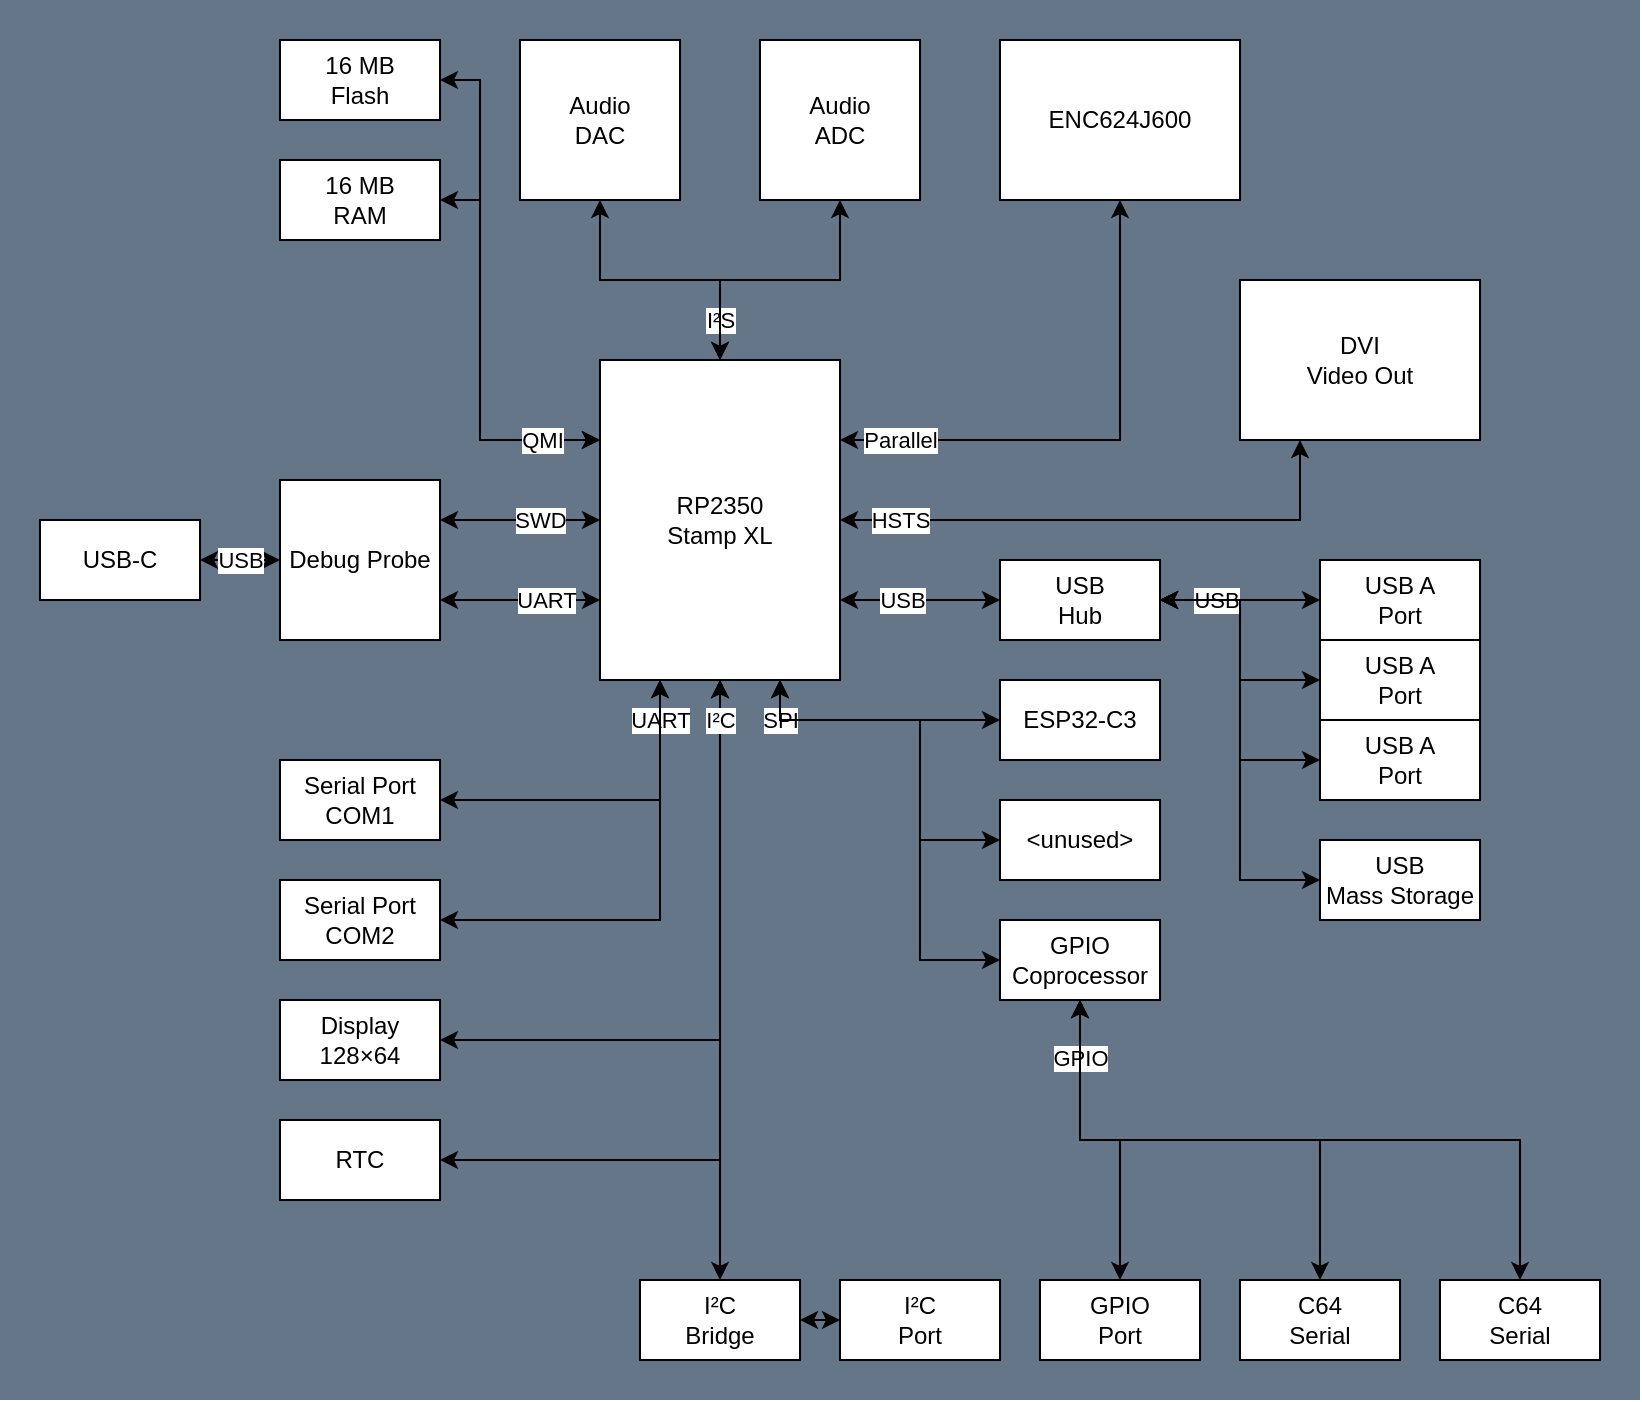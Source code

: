 <mxfile>
    <diagram id="f3CosA6povK-PhNf1Wju" name="Page-1">
        <mxGraphModel dx="2188" dy="1643" grid="1" gridSize="10" guides="1" tooltips="1" connect="1" arrows="1" fold="1" page="1" pageScale="1" pageWidth="827" pageHeight="1169" math="0" shadow="0">
            <root>
                <mxCell id="0"/>
                <mxCell id="1" parent="0"/>
                <mxCell id="80" value="" style="rounded=0;whiteSpace=wrap;html=1;fillColor=#647687;fontColor=#ffffff;strokeColor=none;" vertex="1" parent="1">
                    <mxGeometry x="-340" y="-140" width="820" height="700" as="geometry"/>
                </mxCell>
                <mxCell id="9" style="edgeStyle=orthogonalEdgeStyle;html=1;entryX=0;entryY=0.5;entryDx=0;entryDy=0;startArrow=classic;startFill=1;rounded=0;exitX=0.75;exitY=1;exitDx=0;exitDy=0;" edge="1" parent="1" source="2" target="8">
                    <mxGeometry relative="1" as="geometry">
                        <Array as="points">
                            <mxPoint x="50" y="220"/>
                            <mxPoint x="120" y="220"/>
                            <mxPoint x="120" y="280"/>
                        </Array>
                    </mxGeometry>
                </mxCell>
                <mxCell id="13" value="SPI" style="edgeLabel;html=1;align=center;verticalAlign=middle;resizable=0;points=[];" vertex="1" connectable="0" parent="9">
                    <mxGeometry x="0.318" relative="1" as="geometry">
                        <mxPoint x="-70" y="-35" as="offset"/>
                    </mxGeometry>
                </mxCell>
                <mxCell id="11" style="edgeStyle=orthogonalEdgeStyle;html=1;exitX=0.75;exitY=1;exitDx=0;exitDy=0;startArrow=classic;startFill=1;rounded=0;entryX=0;entryY=0.5;entryDx=0;entryDy=0;" edge="1" parent="1" source="2" target="10">
                    <mxGeometry relative="1" as="geometry">
                        <mxPoint x="110" y="240" as="targetPoint"/>
                        <Array as="points">
                            <mxPoint x="50" y="220"/>
                        </Array>
                    </mxGeometry>
                </mxCell>
                <mxCell id="21" style="edgeStyle=orthogonalEdgeStyle;html=1;exitX=0;exitY=0.25;exitDx=0;exitDy=0;entryX=1;entryY=0.5;entryDx=0;entryDy=0;startArrow=classic;startFill=1;rounded=0;" edge="1" parent="1" source="2" target="19">
                    <mxGeometry relative="1" as="geometry">
                        <Array as="points">
                            <mxPoint x="-100" y="80"/>
                            <mxPoint x="-100" y="-100"/>
                        </Array>
                    </mxGeometry>
                </mxCell>
                <mxCell id="22" style="edgeStyle=orthogonalEdgeStyle;html=1;exitX=0;exitY=0.25;exitDx=0;exitDy=0;entryX=1;entryY=0.5;entryDx=0;entryDy=0;startArrow=classic;startFill=1;rounded=0;" edge="1" parent="1" source="2" target="20">
                    <mxGeometry relative="1" as="geometry">
                        <Array as="points">
                            <mxPoint x="-100" y="80"/>
                            <mxPoint x="-100" y="-40"/>
                        </Array>
                    </mxGeometry>
                </mxCell>
                <mxCell id="23" value="QMI" style="edgeLabel;html=1;align=center;verticalAlign=middle;resizable=0;points=[];" vertex="1" connectable="0" parent="22">
                    <mxGeometry x="-0.575" y="-2" relative="1" as="geometry">
                        <mxPoint x="13" y="2" as="offset"/>
                    </mxGeometry>
                </mxCell>
                <mxCell id="27" style="edgeStyle=orthogonalEdgeStyle;rounded=0;html=1;exitX=0.5;exitY=1;exitDx=0;exitDy=0;entryX=1;entryY=0.5;entryDx=0;entryDy=0;startArrow=classic;startFill=1;" edge="1" parent="1" source="2" target="26">
                    <mxGeometry relative="1" as="geometry">
                        <mxPoint x="114.99" y="480" as="sourcePoint"/>
                    </mxGeometry>
                </mxCell>
                <mxCell id="57" style="edgeStyle=orthogonalEdgeStyle;rounded=0;html=1;exitX=0.75;exitY=1;exitDx=0;exitDy=0;entryX=0;entryY=0.5;entryDx=0;entryDy=0;startArrow=classic;startFill=1;" edge="1" parent="1" source="2" target="56">
                    <mxGeometry relative="1" as="geometry">
                        <Array as="points">
                            <mxPoint x="50" y="220"/>
                            <mxPoint x="120" y="220"/>
                            <mxPoint x="120" y="340"/>
                        </Array>
                    </mxGeometry>
                </mxCell>
                <mxCell id="60" style="edgeStyle=orthogonalEdgeStyle;rounded=0;html=1;exitX=0.25;exitY=1;exitDx=0;exitDy=0;startArrow=classic;startFill=1;entryX=1;entryY=0.5;entryDx=0;entryDy=0;" edge="1" parent="1" source="2" target="61">
                    <mxGeometry relative="1" as="geometry">
                        <mxPoint x="20.143" y="390" as="targetPoint"/>
                    </mxGeometry>
                </mxCell>
                <mxCell id="63" value="UART" style="edgeLabel;html=1;align=center;verticalAlign=middle;resizable=0;points=[];" vertex="1" connectable="0" parent="60">
                    <mxGeometry x="-0.881" y="1" relative="1" as="geometry">
                        <mxPoint x="-1" y="10" as="offset"/>
                    </mxGeometry>
                </mxCell>
                <mxCell id="64" style="edgeStyle=orthogonalEdgeStyle;rounded=0;html=1;exitX=0.25;exitY=1;exitDx=0;exitDy=0;entryX=1;entryY=0.5;entryDx=0;entryDy=0;startArrow=classic;startFill=1;" edge="1" parent="1" source="2" target="62">
                    <mxGeometry relative="1" as="geometry">
                        <Array as="points">
                            <mxPoint x="-10" y="320"/>
                        </Array>
                    </mxGeometry>
                </mxCell>
                <mxCell id="75" style="edgeStyle=orthogonalEdgeStyle;rounded=0;html=1;exitX=0.5;exitY=1;exitDx=0;exitDy=0;entryX=0.5;entryY=0;entryDx=0;entryDy=0;startArrow=classic;startFill=1;" edge="1" parent="1" source="2" target="74">
                    <mxGeometry relative="1" as="geometry"/>
                </mxCell>
                <mxCell id="2" value="RP2350&lt;br&gt;Stamp XL" style="rounded=0;whiteSpace=wrap;html=1;" vertex="1" parent="1">
                    <mxGeometry x="-40" y="40" width="120" height="160" as="geometry"/>
                </mxCell>
                <mxCell id="6" style="edgeStyle=orthogonalEdgeStyle;html=1;entryX=1;entryY=0.25;entryDx=0;entryDy=0;exitX=0.5;exitY=1;exitDx=0;exitDy=0;startArrow=classic;startFill=1;rounded=0;" edge="1" parent="1" source="3" target="2">
                    <mxGeometry relative="1" as="geometry"/>
                </mxCell>
                <mxCell id="7" value="Parallel" style="edgeLabel;html=1;align=center;verticalAlign=middle;resizable=0;points=[];" vertex="1" connectable="0" parent="6">
                    <mxGeometry y="-2" relative="1" as="geometry">
                        <mxPoint x="-100" y="2" as="offset"/>
                    </mxGeometry>
                </mxCell>
                <mxCell id="3" value="ENC624J600" style="rounded=0;whiteSpace=wrap;html=1;" vertex="1" parent="1">
                    <mxGeometry x="160" y="-120" width="120" height="80" as="geometry"/>
                </mxCell>
                <mxCell id="8" value="&amp;lt;unused&amp;gt;" style="rounded=0;whiteSpace=wrap;html=1;" vertex="1" parent="1">
                    <mxGeometry x="160" y="260" width="80" height="40" as="geometry"/>
                </mxCell>
                <mxCell id="10" value="ESP32-C3" style="rounded=0;whiteSpace=wrap;html=1;" vertex="1" parent="1">
                    <mxGeometry x="160" y="200" width="80" height="40" as="geometry"/>
                </mxCell>
                <mxCell id="17" style="edgeStyle=orthogonalEdgeStyle;html=1;exitX=0.5;exitY=1;exitDx=0;exitDy=0;entryX=0.5;entryY=0;entryDx=0;entryDy=0;startArrow=classic;startFill=1;rounded=0;" edge="1" parent="1" source="14" target="2">
                    <mxGeometry relative="1" as="geometry"/>
                </mxCell>
                <mxCell id="18" value="I²S" style="edgeLabel;html=1;align=center;verticalAlign=middle;resizable=0;points=[];" vertex="1" connectable="0" parent="17">
                    <mxGeometry x="0.146" y="2" relative="1" as="geometry">
                        <mxPoint x="-20" y="18" as="offset"/>
                    </mxGeometry>
                </mxCell>
                <mxCell id="14" value="Audio&lt;br&gt;ADC" style="rounded=0;whiteSpace=wrap;html=1;" vertex="1" parent="1">
                    <mxGeometry x="40" y="-120" width="80" height="80" as="geometry"/>
                </mxCell>
                <mxCell id="16" style="edgeStyle=orthogonalEdgeStyle;html=1;exitX=0.5;exitY=1;exitDx=0;exitDy=0;entryX=0.5;entryY=0;entryDx=0;entryDy=0;startArrow=classic;startFill=1;rounded=0;" edge="1" parent="1" source="15" target="2">
                    <mxGeometry relative="1" as="geometry"/>
                </mxCell>
                <mxCell id="15" value="Audio&lt;br&gt;DAC" style="rounded=0;whiteSpace=wrap;html=1;" vertex="1" parent="1">
                    <mxGeometry x="-80" y="-120" width="80" height="80" as="geometry"/>
                </mxCell>
                <mxCell id="19" value="16 MB&lt;br&gt;Flash" style="rounded=0;whiteSpace=wrap;html=1;" vertex="1" parent="1">
                    <mxGeometry x="-200" y="-120" width="80" height="40" as="geometry"/>
                </mxCell>
                <mxCell id="20" value="16 MB&lt;br&gt;RAM" style="rounded=0;whiteSpace=wrap;html=1;" vertex="1" parent="1">
                    <mxGeometry x="-200" y="-60" width="80" height="40" as="geometry"/>
                </mxCell>
                <mxCell id="25" style="edgeStyle=orthogonalEdgeStyle;rounded=0;html=1;exitX=1;exitY=0.5;exitDx=0;exitDy=0;entryX=0.5;entryY=1;entryDx=0;entryDy=0;startArrow=classic;startFill=1;" edge="1" parent="1" source="24" target="2">
                    <mxGeometry relative="1" as="geometry">
                        <mxPoint x="114.99" y="480" as="targetPoint"/>
                    </mxGeometry>
                </mxCell>
                <mxCell id="28" value="I²C" style="edgeLabel;html=1;align=center;verticalAlign=middle;resizable=0;points=[];" vertex="1" connectable="0" parent="25">
                    <mxGeometry x="0.753" y="-3" relative="1" as="geometry">
                        <mxPoint x="-3" y="-27" as="offset"/>
                    </mxGeometry>
                </mxCell>
                <mxCell id="24" value="RTC" style="rounded=0;whiteSpace=wrap;html=1;" vertex="1" parent="1">
                    <mxGeometry x="-200" y="420" width="80" height="40" as="geometry"/>
                </mxCell>
                <mxCell id="26" value="Display&lt;br&gt;128×64" style="rounded=0;whiteSpace=wrap;html=1;" vertex="1" parent="1">
                    <mxGeometry x="-200" y="360" width="80" height="40" as="geometry"/>
                </mxCell>
                <mxCell id="30" style="edgeStyle=orthogonalEdgeStyle;rounded=0;html=1;exitX=0.25;exitY=1;exitDx=0;exitDy=0;entryX=1;entryY=0.5;entryDx=0;entryDy=0;startArrow=classic;startFill=1;" edge="1" parent="1" source="29" target="2">
                    <mxGeometry relative="1" as="geometry"/>
                </mxCell>
                <mxCell id="31" value="HSTS" style="edgeLabel;html=1;align=center;verticalAlign=middle;resizable=0;points=[];" vertex="1" connectable="0" parent="30">
                    <mxGeometry x="0.725" y="1" relative="1" as="geometry">
                        <mxPoint x="-7" y="-1" as="offset"/>
                    </mxGeometry>
                </mxCell>
                <mxCell id="29" value="DVI&lt;br&gt;Video Out" style="rounded=0;whiteSpace=wrap;html=1;" vertex="1" parent="1">
                    <mxGeometry x="280" width="120" height="80" as="geometry"/>
                </mxCell>
                <mxCell id="33" style="edgeStyle=orthogonalEdgeStyle;rounded=0;html=1;exitX=0;exitY=0.5;exitDx=0;exitDy=0;entryX=1;entryY=0.75;entryDx=0;entryDy=0;startArrow=classic;startFill=1;" edge="1" parent="1" source="32" target="2">
                    <mxGeometry relative="1" as="geometry"/>
                </mxCell>
                <mxCell id="42" value="USB" style="edgeLabel;html=1;align=center;verticalAlign=middle;resizable=0;points=[];" vertex="1" connectable="0" parent="33">
                    <mxGeometry x="0.243" y="1" relative="1" as="geometry">
                        <mxPoint y="-1" as="offset"/>
                    </mxGeometry>
                </mxCell>
                <mxCell id="39" style="edgeStyle=orthogonalEdgeStyle;rounded=0;html=1;exitX=1;exitY=0.5;exitDx=0;exitDy=0;entryX=0;entryY=0.5;entryDx=0;entryDy=0;startArrow=classic;startFill=1;" edge="1" parent="1" source="32" target="34">
                    <mxGeometry relative="1" as="geometry"/>
                </mxCell>
                <mxCell id="40" style="edgeStyle=orthogonalEdgeStyle;rounded=0;html=1;exitX=1;exitY=0.5;exitDx=0;exitDy=0;entryX=0;entryY=0.5;entryDx=0;entryDy=0;startArrow=classic;startFill=1;" edge="1" parent="1" source="32" target="37">
                    <mxGeometry relative="1" as="geometry"/>
                </mxCell>
                <mxCell id="41" style="edgeStyle=orthogonalEdgeStyle;rounded=0;html=1;exitX=1;exitY=0.5;exitDx=0;exitDy=0;entryX=0;entryY=0.5;entryDx=0;entryDy=0;startArrow=classic;startFill=1;" edge="1" parent="1" source="32" target="38">
                    <mxGeometry relative="1" as="geometry"/>
                </mxCell>
                <mxCell id="43" value="USB" style="edgeLabel;html=1;align=center;verticalAlign=middle;resizable=0;points=[];" vertex="1" connectable="0" parent="41">
                    <mxGeometry x="-0.656" y="1" relative="1" as="geometry">
                        <mxPoint y="1" as="offset"/>
                    </mxGeometry>
                </mxCell>
                <mxCell id="45" style="edgeStyle=orthogonalEdgeStyle;rounded=0;html=1;exitX=1;exitY=0.5;exitDx=0;exitDy=0;entryX=0;entryY=0.5;entryDx=0;entryDy=0;startArrow=classic;startFill=1;" edge="1" parent="1" source="32" target="46">
                    <mxGeometry relative="1" as="geometry">
                        <mxPoint x="320" y="300" as="targetPoint"/>
                        <Array as="points">
                            <mxPoint x="280" y="160"/>
                            <mxPoint x="280" y="300"/>
                        </Array>
                    </mxGeometry>
                </mxCell>
                <mxCell id="32" value="USB&lt;br&gt;Hub" style="rounded=0;whiteSpace=wrap;html=1;" vertex="1" parent="1">
                    <mxGeometry x="160" y="140" width="80" height="40" as="geometry"/>
                </mxCell>
                <mxCell id="34" value="USB A&lt;br&gt;Port" style="rounded=0;whiteSpace=wrap;html=1;" vertex="1" parent="1">
                    <mxGeometry x="320" y="140" width="80" height="40" as="geometry"/>
                </mxCell>
                <mxCell id="37" value="USB A&lt;br&gt;Port" style="rounded=0;whiteSpace=wrap;html=1;" vertex="1" parent="1">
                    <mxGeometry x="320" y="180" width="80" height="40" as="geometry"/>
                </mxCell>
                <mxCell id="38" value="USB A&lt;br&gt;Port" style="rounded=0;whiteSpace=wrap;html=1;" vertex="1" parent="1">
                    <mxGeometry x="320" y="220" width="80" height="40" as="geometry"/>
                </mxCell>
                <mxCell id="46" value="USB&lt;br&gt;Mass Storage" style="rounded=0;whiteSpace=wrap;html=1;" vertex="1" parent="1">
                    <mxGeometry x="320" y="280" width="80" height="40" as="geometry"/>
                </mxCell>
                <mxCell id="49" value="" style="edgeStyle=orthogonalEdgeStyle;rounded=0;html=1;startArrow=classic;startFill=1;exitX=1;exitY=0.25;exitDx=0;exitDy=0;entryX=0;entryY=0.5;entryDx=0;entryDy=0;" edge="1" parent="1" source="48" target="2">
                    <mxGeometry relative="1" as="geometry"/>
                </mxCell>
                <mxCell id="50" value="SWD" style="edgeLabel;html=1;align=center;verticalAlign=middle;resizable=0;points=[];" vertex="1" connectable="0" parent="49">
                    <mxGeometry x="-0.263" y="-1" relative="1" as="geometry">
                        <mxPoint x="20" y="-1" as="offset"/>
                    </mxGeometry>
                </mxCell>
                <mxCell id="51" style="edgeStyle=orthogonalEdgeStyle;rounded=0;html=1;exitX=1;exitY=0.75;exitDx=0;exitDy=0;entryX=0;entryY=0.75;entryDx=0;entryDy=0;startArrow=classic;startFill=1;" edge="1" parent="1" source="48" target="2">
                    <mxGeometry relative="1" as="geometry"/>
                </mxCell>
                <mxCell id="52" value="UART" style="edgeLabel;html=1;align=center;verticalAlign=middle;resizable=0;points=[];" vertex="1" connectable="0" parent="51">
                    <mxGeometry x="0.326" y="-3" relative="1" as="geometry">
                        <mxPoint y="-3" as="offset"/>
                    </mxGeometry>
                </mxCell>
                <mxCell id="54" value="" style="edgeStyle=orthogonalEdgeStyle;rounded=0;html=1;startArrow=classic;startFill=1;" edge="1" parent="1" source="48" target="53">
                    <mxGeometry relative="1" as="geometry"/>
                </mxCell>
                <mxCell id="55" value="USB" style="edgeLabel;html=1;align=center;verticalAlign=middle;resizable=0;points=[];" vertex="1" connectable="0" parent="54">
                    <mxGeometry x="-0.085" y="-1" relative="1" as="geometry">
                        <mxPoint x="-2" y="1" as="offset"/>
                    </mxGeometry>
                </mxCell>
                <mxCell id="48" value="Debug Probe" style="rounded=0;whiteSpace=wrap;html=1;" vertex="1" parent="1">
                    <mxGeometry x="-200" y="100" width="80" height="80" as="geometry"/>
                </mxCell>
                <mxCell id="53" value="USB-C" style="whiteSpace=wrap;html=1;rounded=0;" vertex="1" parent="1">
                    <mxGeometry x="-320" y="120" width="80" height="40" as="geometry"/>
                </mxCell>
                <mxCell id="67" style="edgeStyle=orthogonalEdgeStyle;rounded=0;html=1;exitX=0.5;exitY=1;exitDx=0;exitDy=0;entryX=0.5;entryY=0;entryDx=0;entryDy=0;startArrow=classic;startFill=1;" edge="1" parent="1" source="56" target="65">
                    <mxGeometry relative="1" as="geometry">
                        <Array as="points">
                            <mxPoint x="200" y="430"/>
                            <mxPoint x="420" y="430"/>
                        </Array>
                    </mxGeometry>
                </mxCell>
                <mxCell id="68" style="edgeStyle=orthogonalEdgeStyle;rounded=0;html=1;exitX=0.5;exitY=1;exitDx=0;exitDy=0;entryX=0.5;entryY=0;entryDx=0;entryDy=0;startArrow=classic;startFill=1;" edge="1" parent="1" source="56" target="66">
                    <mxGeometry relative="1" as="geometry">
                        <Array as="points">
                            <mxPoint x="200" y="430"/>
                            <mxPoint x="320" y="430"/>
                        </Array>
                    </mxGeometry>
                </mxCell>
                <mxCell id="69" value="GPIO" style="edgeLabel;html=1;align=center;verticalAlign=middle;resizable=0;points=[];" vertex="1" connectable="0" parent="68">
                    <mxGeometry x="-0.57" y="2" relative="1" as="geometry">
                        <mxPoint x="-2" y="-27" as="offset"/>
                    </mxGeometry>
                </mxCell>
                <mxCell id="71" style="edgeStyle=orthogonalEdgeStyle;rounded=0;html=1;exitX=0.5;exitY=1;exitDx=0;exitDy=0;entryX=0.5;entryY=0;entryDx=0;entryDy=0;startArrow=classic;startFill=1;" edge="1" parent="1" source="56" target="70">
                    <mxGeometry relative="1" as="geometry"/>
                </mxCell>
                <mxCell id="56" value="GPIO&lt;br&gt;Coprocessor" style="rounded=0;whiteSpace=wrap;html=1;" vertex="1" parent="1">
                    <mxGeometry x="160" y="320" width="80" height="40" as="geometry"/>
                </mxCell>
                <mxCell id="61" value="Serial Port&lt;br&gt;COM1" style="rounded=0;whiteSpace=wrap;html=1;" vertex="1" parent="1">
                    <mxGeometry x="-200" y="240" width="80" height="40" as="geometry"/>
                </mxCell>
                <mxCell id="62" value="Serial Port&lt;br&gt;COM2" style="rounded=0;whiteSpace=wrap;html=1;" vertex="1" parent="1">
                    <mxGeometry x="-200" y="300" width="80" height="40" as="geometry"/>
                </mxCell>
                <mxCell id="65" value="C64&lt;br&gt;Serial" style="rounded=0;whiteSpace=wrap;html=1;" vertex="1" parent="1">
                    <mxGeometry x="380" y="500" width="80" height="40" as="geometry"/>
                </mxCell>
                <mxCell id="66" value="C64&lt;br&gt;Serial" style="rounded=0;whiteSpace=wrap;html=1;" vertex="1" parent="1">
                    <mxGeometry x="280" y="500" width="80" height="40" as="geometry"/>
                </mxCell>
                <mxCell id="70" value="GPIO&lt;br&gt;Port" style="rounded=0;whiteSpace=wrap;html=1;" vertex="1" parent="1">
                    <mxGeometry x="180" y="500" width="80" height="40" as="geometry"/>
                </mxCell>
                <mxCell id="78" style="edgeStyle=orthogonalEdgeStyle;rounded=0;html=1;exitX=1;exitY=0.5;exitDx=0;exitDy=0;entryX=0;entryY=0.5;entryDx=0;entryDy=0;startArrow=classic;startFill=1;" edge="1" parent="1" source="74" target="77">
                    <mxGeometry relative="1" as="geometry"/>
                </mxCell>
                <mxCell id="74" value="I²C&lt;br&gt;Bridge" style="rounded=0;whiteSpace=wrap;html=1;" vertex="1" parent="1">
                    <mxGeometry x="-20" y="500" width="80" height="40" as="geometry"/>
                </mxCell>
                <mxCell id="77" value="I²C&lt;br&gt;Port" style="rounded=0;whiteSpace=wrap;html=1;" vertex="1" parent="1">
                    <mxGeometry x="80" y="500" width="80" height="40" as="geometry"/>
                </mxCell>
            </root>
        </mxGraphModel>
    </diagram>
</mxfile>